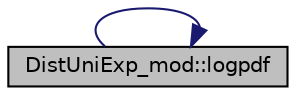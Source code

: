 digraph "DistUniExp_mod::logpdf"
{
 // LATEX_PDF_SIZE
  edge [fontname="Helvetica",fontsize="10",labelfontname="Helvetica",labelfontsize="10"];
  node [fontname="Helvetica",fontsize="10",shape=record];
  rankdir="LR";
  Node1 [label="DistUniExp_mod::logpdf",height=0.2,width=0.4,color="black", fillcolor="grey75", style="filled", fontcolor="black",tooltip="Return the normalized (integrating to one) log-value of the Exp objective function."];
  Node1 -> Node1 [color="midnightblue",fontsize="10",style="solid",fontname="Helvetica"];
}

